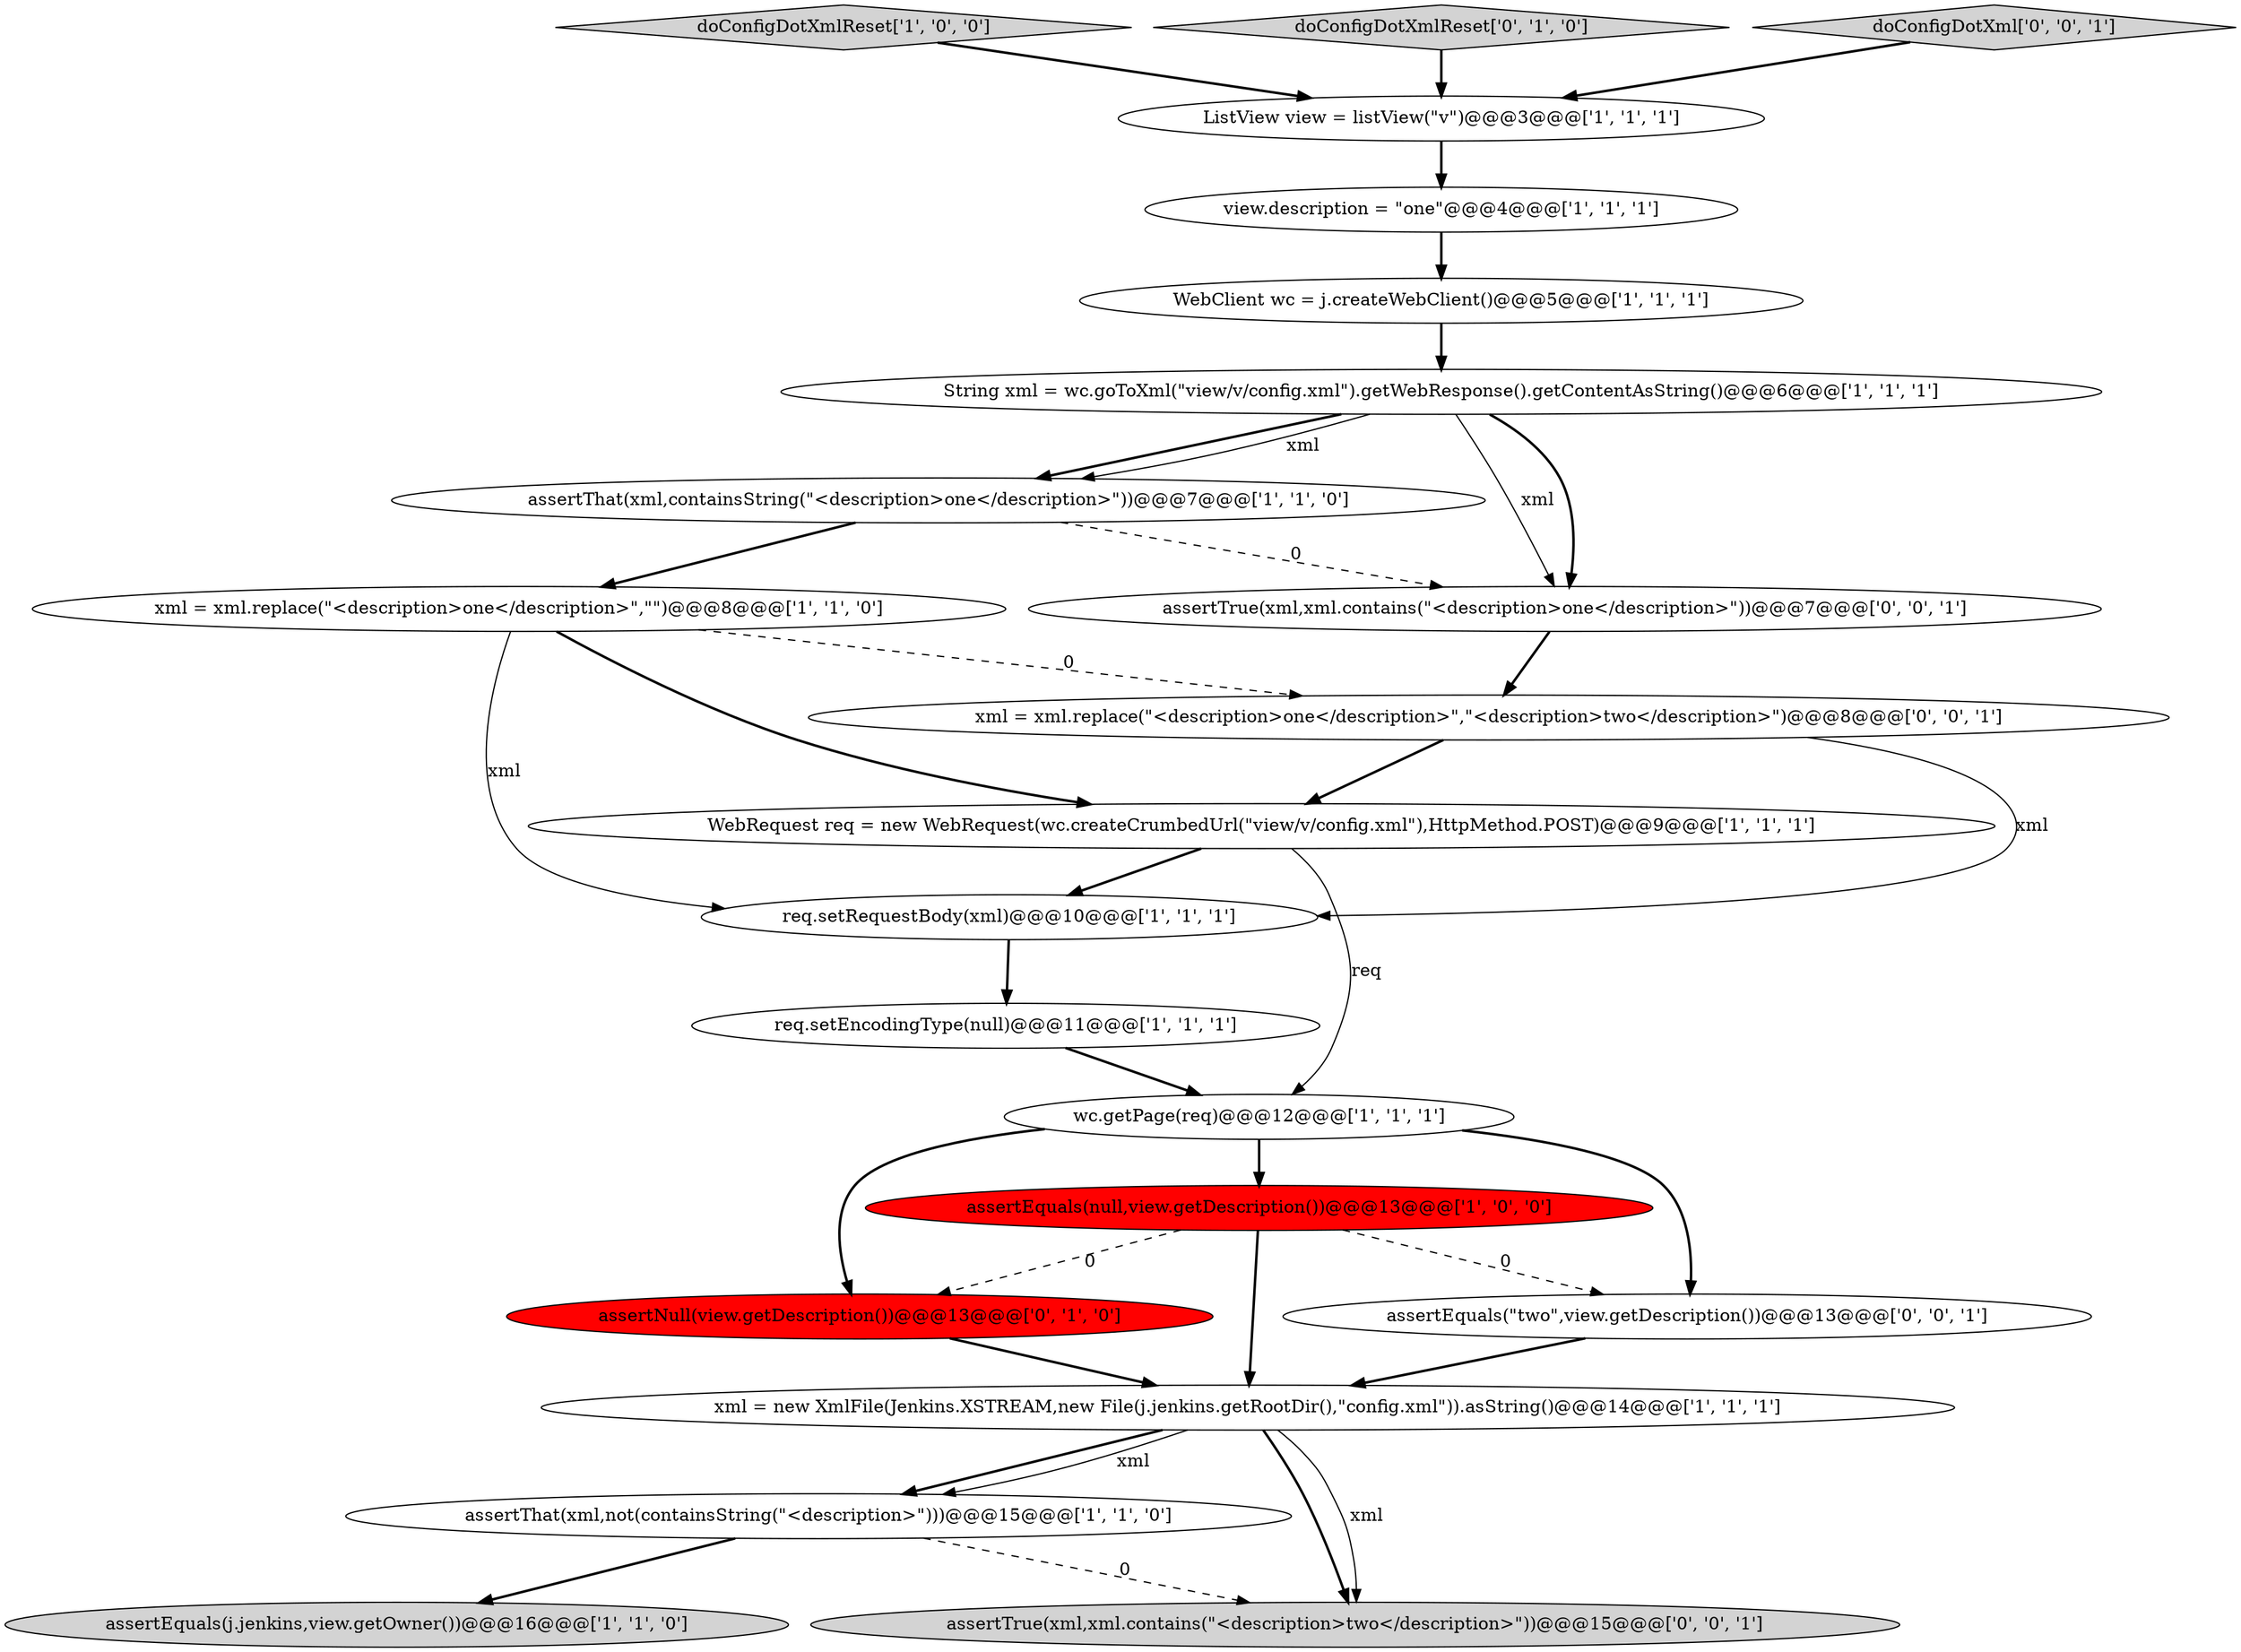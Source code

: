 digraph {
11 [style = filled, label = "xml = new XmlFile(Jenkins.XSTREAM,new File(j.jenkins.getRootDir(),\"config.xml\")).asString()@@@14@@@['1', '1', '1']", fillcolor = white, shape = ellipse image = "AAA0AAABBB1BBB"];
16 [style = filled, label = "assertNull(view.getDescription())@@@13@@@['0', '1', '0']", fillcolor = red, shape = ellipse image = "AAA1AAABBB2BBB"];
1 [style = filled, label = "xml = xml.replace(\"<description>one</description>\",\"\")@@@8@@@['1', '1', '0']", fillcolor = white, shape = ellipse image = "AAA0AAABBB1BBB"];
7 [style = filled, label = "assertEquals(null,view.getDescription())@@@13@@@['1', '0', '0']", fillcolor = red, shape = ellipse image = "AAA1AAABBB1BBB"];
0 [style = filled, label = "wc.getPage(req)@@@12@@@['1', '1', '1']", fillcolor = white, shape = ellipse image = "AAA0AAABBB1BBB"];
4 [style = filled, label = "assertThat(xml,not(containsString(\"<description>\")))@@@15@@@['1', '1', '0']", fillcolor = white, shape = ellipse image = "AAA0AAABBB1BBB"];
3 [style = filled, label = "String xml = wc.goToXml(\"view/v/config.xml\").getWebResponse().getContentAsString()@@@6@@@['1', '1', '1']", fillcolor = white, shape = ellipse image = "AAA0AAABBB1BBB"];
14 [style = filled, label = "assertThat(xml,containsString(\"<description>one</description>\"))@@@7@@@['1', '1', '0']", fillcolor = white, shape = ellipse image = "AAA0AAABBB1BBB"];
17 [style = filled, label = "assertTrue(xml,xml.contains(\"<description>one</description>\"))@@@7@@@['0', '0', '1']", fillcolor = white, shape = ellipse image = "AAA0AAABBB3BBB"];
8 [style = filled, label = "req.setEncodingType(null)@@@11@@@['1', '1', '1']", fillcolor = white, shape = ellipse image = "AAA0AAABBB1BBB"];
5 [style = filled, label = "req.setRequestBody(xml)@@@10@@@['1', '1', '1']", fillcolor = white, shape = ellipse image = "AAA0AAABBB1BBB"];
12 [style = filled, label = "view.description = \"one\"@@@4@@@['1', '1', '1']", fillcolor = white, shape = ellipse image = "AAA0AAABBB1BBB"];
2 [style = filled, label = "WebRequest req = new WebRequest(wc.createCrumbedUrl(\"view/v/config.xml\"),HttpMethod.POST)@@@9@@@['1', '1', '1']", fillcolor = white, shape = ellipse image = "AAA0AAABBB1BBB"];
6 [style = filled, label = "ListView view = listView(\"v\")@@@3@@@['1', '1', '1']", fillcolor = white, shape = ellipse image = "AAA0AAABBB1BBB"];
18 [style = filled, label = "assertEquals(\"two\",view.getDescription())@@@13@@@['0', '0', '1']", fillcolor = white, shape = ellipse image = "AAA0AAABBB3BBB"];
9 [style = filled, label = "doConfigDotXmlReset['1', '0', '0']", fillcolor = lightgray, shape = diamond image = "AAA0AAABBB1BBB"];
19 [style = filled, label = "assertTrue(xml,xml.contains(\"<description>two</description>\"))@@@15@@@['0', '0', '1']", fillcolor = lightgray, shape = ellipse image = "AAA0AAABBB3BBB"];
20 [style = filled, label = "xml = xml.replace(\"<description>one</description>\",\"<description>two</description>\")@@@8@@@['0', '0', '1']", fillcolor = white, shape = ellipse image = "AAA0AAABBB3BBB"];
15 [style = filled, label = "doConfigDotXmlReset['0', '1', '0']", fillcolor = lightgray, shape = diamond image = "AAA0AAABBB2BBB"];
10 [style = filled, label = "assertEquals(j.jenkins,view.getOwner())@@@16@@@['1', '1', '0']", fillcolor = lightgray, shape = ellipse image = "AAA0AAABBB1BBB"];
21 [style = filled, label = "doConfigDotXml['0', '0', '1']", fillcolor = lightgray, shape = diamond image = "AAA0AAABBB3BBB"];
13 [style = filled, label = "WebClient wc = j.createWebClient()@@@5@@@['1', '1', '1']", fillcolor = white, shape = ellipse image = "AAA0AAABBB1BBB"];
4->10 [style = bold, label=""];
5->8 [style = bold, label=""];
0->16 [style = bold, label=""];
7->11 [style = bold, label=""];
1->5 [style = solid, label="xml"];
16->11 [style = bold, label=""];
7->18 [style = dashed, label="0"];
21->6 [style = bold, label=""];
7->16 [style = dashed, label="0"];
11->4 [style = bold, label=""];
3->14 [style = bold, label=""];
18->11 [style = bold, label=""];
3->14 [style = solid, label="xml"];
15->6 [style = bold, label=""];
3->17 [style = solid, label="xml"];
11->19 [style = bold, label=""];
14->1 [style = bold, label=""];
9->6 [style = bold, label=""];
11->4 [style = solid, label="xml"];
0->7 [style = bold, label=""];
20->2 [style = bold, label=""];
20->5 [style = solid, label="xml"];
8->0 [style = bold, label=""];
1->20 [style = dashed, label="0"];
12->13 [style = bold, label=""];
11->19 [style = solid, label="xml"];
13->3 [style = bold, label=""];
3->17 [style = bold, label=""];
0->18 [style = bold, label=""];
14->17 [style = dashed, label="0"];
4->19 [style = dashed, label="0"];
1->2 [style = bold, label=""];
2->0 [style = solid, label="req"];
2->5 [style = bold, label=""];
17->20 [style = bold, label=""];
6->12 [style = bold, label=""];
}
